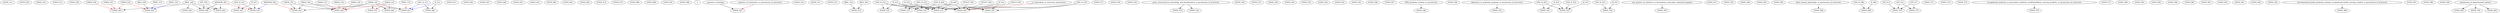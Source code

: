 digraph G {
    ENVH_111;
    ENVH_205;
    ENVH_310;
    ENVH_311;
    ENVH_320;
    edge [color=black];
    BIOL_220 -> ENVH_405;
    edge [color=red];
    CHEM_224 -> ENVH_405;
    CHEM_239 -> ENVH_405;
    CHEM_337 -> ENVH_405;
    ENVH_417;
    edge [color=black];
    CHEM_162 -> ENVH_431;
    CHEM_164 -> ENVH_431;
    edge [color=red];
    PHYS_114 -> ENVH_431;
    edge [color=blue];
    ENV_H_311 -> ENVH_431;
    H_311 -> ENVH_431;
    edge [color=black];
    ENV_H_431 -> ENVH_432;
    H_431 -> ENVH_432;
    edge [color=black];
    ENV_H_431 -> ENVH_433;
    H_431 -> ENVH_433;
    edge [color=red];
    MICROM_301 -> ENVH_433;
    edge [color=blue];
    MICROM_302 -> ENVH_433;
    ENVH_440;
    edge [color=black];
    CHEM_155 -> ENVH_441;
    CHEM_162 -> ENVH_441;
    CHEM_164 -> ENVH_441;
    edge [color=red];
    MICROM_302 -> ENVH_441;
    edge [color=black];
    BIOL_220 -> ENVH_442;
    edge [color=black];
    EPI_320 -> ENVH_444;
    BIOL_220 -> ENVH_444;
    MICROM_301 -> ENVH_444;
    edge [color=black];
    CHEM_155 -> ENVH_445;
    CHEM_162 -> ENVH_445;
    CHEM_164 -> ENVH_445;
    edge [color=red];
    MATH_124 -> ENVH_445;
    MATH_127 -> ENVH_445;
    MATH_134 -> ENVH_445;
    MATH_144 -> ENVH_445;
    edge [color=black];
    CHEM_162 -> ENVH_446;
    edge [color=red];
    MATH_124 -> ENVH_446;
    ENVH_447;
    ENVH_448;
    ENVH_451;
    ENVH_452;
    edge [color=black];
    BIOL_200 -> ENVH_453;
    edge [color=red];
    CHEM_224 -> ENVH_453;
    edge [color=blue];
    PHYS_115 -> ENVH_453;
    PHYS_122 -> ENVH_453;
    ENVH_460;
    ENVH_461;
    ENVH_462;
    ENVH_472;
    ENVH_473;
    ENVH_480;
    edge [color=black];
    ENV_H_311 -> ENVH_482;
    H_311 -> ENVH_482;
    ENVH_490;
    ENVH_497;
    ENVH_499;
    edge [color=black];
    2_quarters_of_biology -> ENVH_505;
    edge [color=red];
    2_quarters_of_chemistry_or_permission_of_instructor -> ENVH_505;
    ENVH_510;
    ENVH_511;
    ENVH_513;
    edge [color=black];
    BIOL_212 -> ENVH_514;
    BIOC_405 -> ENVH_514;
    edge [color=black];
    ENV_H_514 -> ENVH_515;
    H_514 -> ENVH_515;
    edge [color=black];
    ENV_H_515 -> ENVH_516;
    H_515 -> ENVH_516;
    ENVH_517;
    ENVH_520;
    ENVH_530;
    edge [color=black];
    ENV_H_514 -> ENVH_531;
    H_514 -> ENVH_531;
    ENV_H_515 -> ENVH_531;
    H_515 -> ENVH_531;
    ENV_H_516 -> ENVH_531;
    H_516 -> ENVH_531;
    ENV_H_405 -> ENVH_531;
    H_405 -> ENVH_531;
    edge [color=black];
    ENV_H_514 -> ENVH_532;
    H_514 -> ENVH_532;
    ENV_H_515 -> ENVH_532;
    H_515 -> ENVH_532;
    ENV_H_405 -> ENVH_532;
    H_405 -> ENVH_532;
    edge [color=black];
    prior_coursework_in_toxicology_and_biochemistry_or_permission_of_instructor -> ENVH_533;
    edge [color=black];
    prior_coursework_in_toxicology_and_biochemistry_or_permission_of_instructor -> ENVH_534;
    ENVH_536;
    ENVH_537;
    ENVH_538;
    ENVH_540;
    ENVH_541;
    ENVH_542;
    ENVH_543;
    edge [color=black];
    EPI_320 -> ENVH_544;
    BIOL_220 -> ENVH_544;
    MICROM_301 -> ENVH_544;
    ENVH_545;
    ENVH_546;
    ENVH_547;
    edge [color=black];
    SPH_graduate_student_or_permission -> ENVH_548;
    ENVH_549;
    edge [color=black];
    CHEM_162 -> ENVH_551;
    edge [color=red];
    MATH_124 -> ENVH_551;
    edge [color=black];
    admission_to_graduate_program_or_permission_of_instructor -> ENVH_552;
    edge [color=black];
    ENV_H_453 -> ENVH_553;
    H_453 -> ENVH_553;
    edge [color=black];
    ENV_H_551 -> ENVH_554;
    H_551 -> ENVH_554;
    edge [color=black];
    ENV_H_453 -> ENVH_555;
    H_453 -> ENVH_555;
    ENV_H_553 -> ENVH_555;
    H_553 -> ENVH_555;
    edge [color=black];
    one_quarter_of_statistics_or_biostatistics_and_basic_industrial_hygiene -> ENVH_556;
    ENVH_557;
    ENVH_559;
    ENVH_560;
    ENVH_562;
    ENVH_564;
    edge [color=black];
    basic_human_physiology_or_permission_of_instructor -> ENVH_566;
    edge [color=black];
    ENV_H_516 -> ENVH_567;
    H_516 -> ENVH_567;
    ENV_H_405 -> ENVH_567;
    H_405 -> ENVH_567;
    edge [color=black];
    ENV_H_566 -> ENVH_569;
    H_566 -> ENVH_569;
    edge [color=black];
    EPI_511 -> ENVH_570;
    EPI_512 -> ENVH_570;
    EPI_513 -> ENVH_570;
    ENVH_571;
    ENVH_572;
    edge [color=black];
    EPI_511 -> ENVH_573;
    EPI_512 -> ENVH_573;
    ENVH_574;
    edge [color=black];
    occupational_medicine_or_preventive_medicine_residentsfellows_nursing_students_or_permission_of_instructor -> ENVH_576;
    ENVH_577;
    ENVH_580;
    ENVH_581;
    ENVH_583;
    ENVH_584;
    edge [color=black];
    ENV_H_405 -> ENVH_587;
    H_405 -> ENVH_587;
    ENV_H_514 -> ENVH_587;
    H_514 -> ENVH_587;
    ENV_H_515 -> ENVH_587;
    H_515 -> ENVH_587;
    ENV_H_516 -> ENVH_587;
    H_516 -> ENVH_587;
    PCEUT_501 -> ENVH_587;
    PCEUT_502 -> ENVH_587;
    PCEUT_503 -> ENVH_587;
    edge [color=red];
    or_equivalent_or_instructor_permission -> ENVH_587;
    ENVH_590;
    ENVH_591;
    ENVH_592;
    ENVH_593;
    ENVH_594;
    ENVH_595;
    edge [color=black];
    environmental_health_graduate_student_occupational_health_nursing_student_or_permission_of_instructor -> ENVH_596;
    ENVH_597;
    ENVH_598;
    ENVH_599;
    edge [color=black];
    permission_of_departmental_adviser -> ENVH_600;
    edge [color=black];
    permission_of_departmental_adviser -> ENVH_700;
    edge [color=black];
    permission_of_departmental_adviser -> ENVH_800;
}
